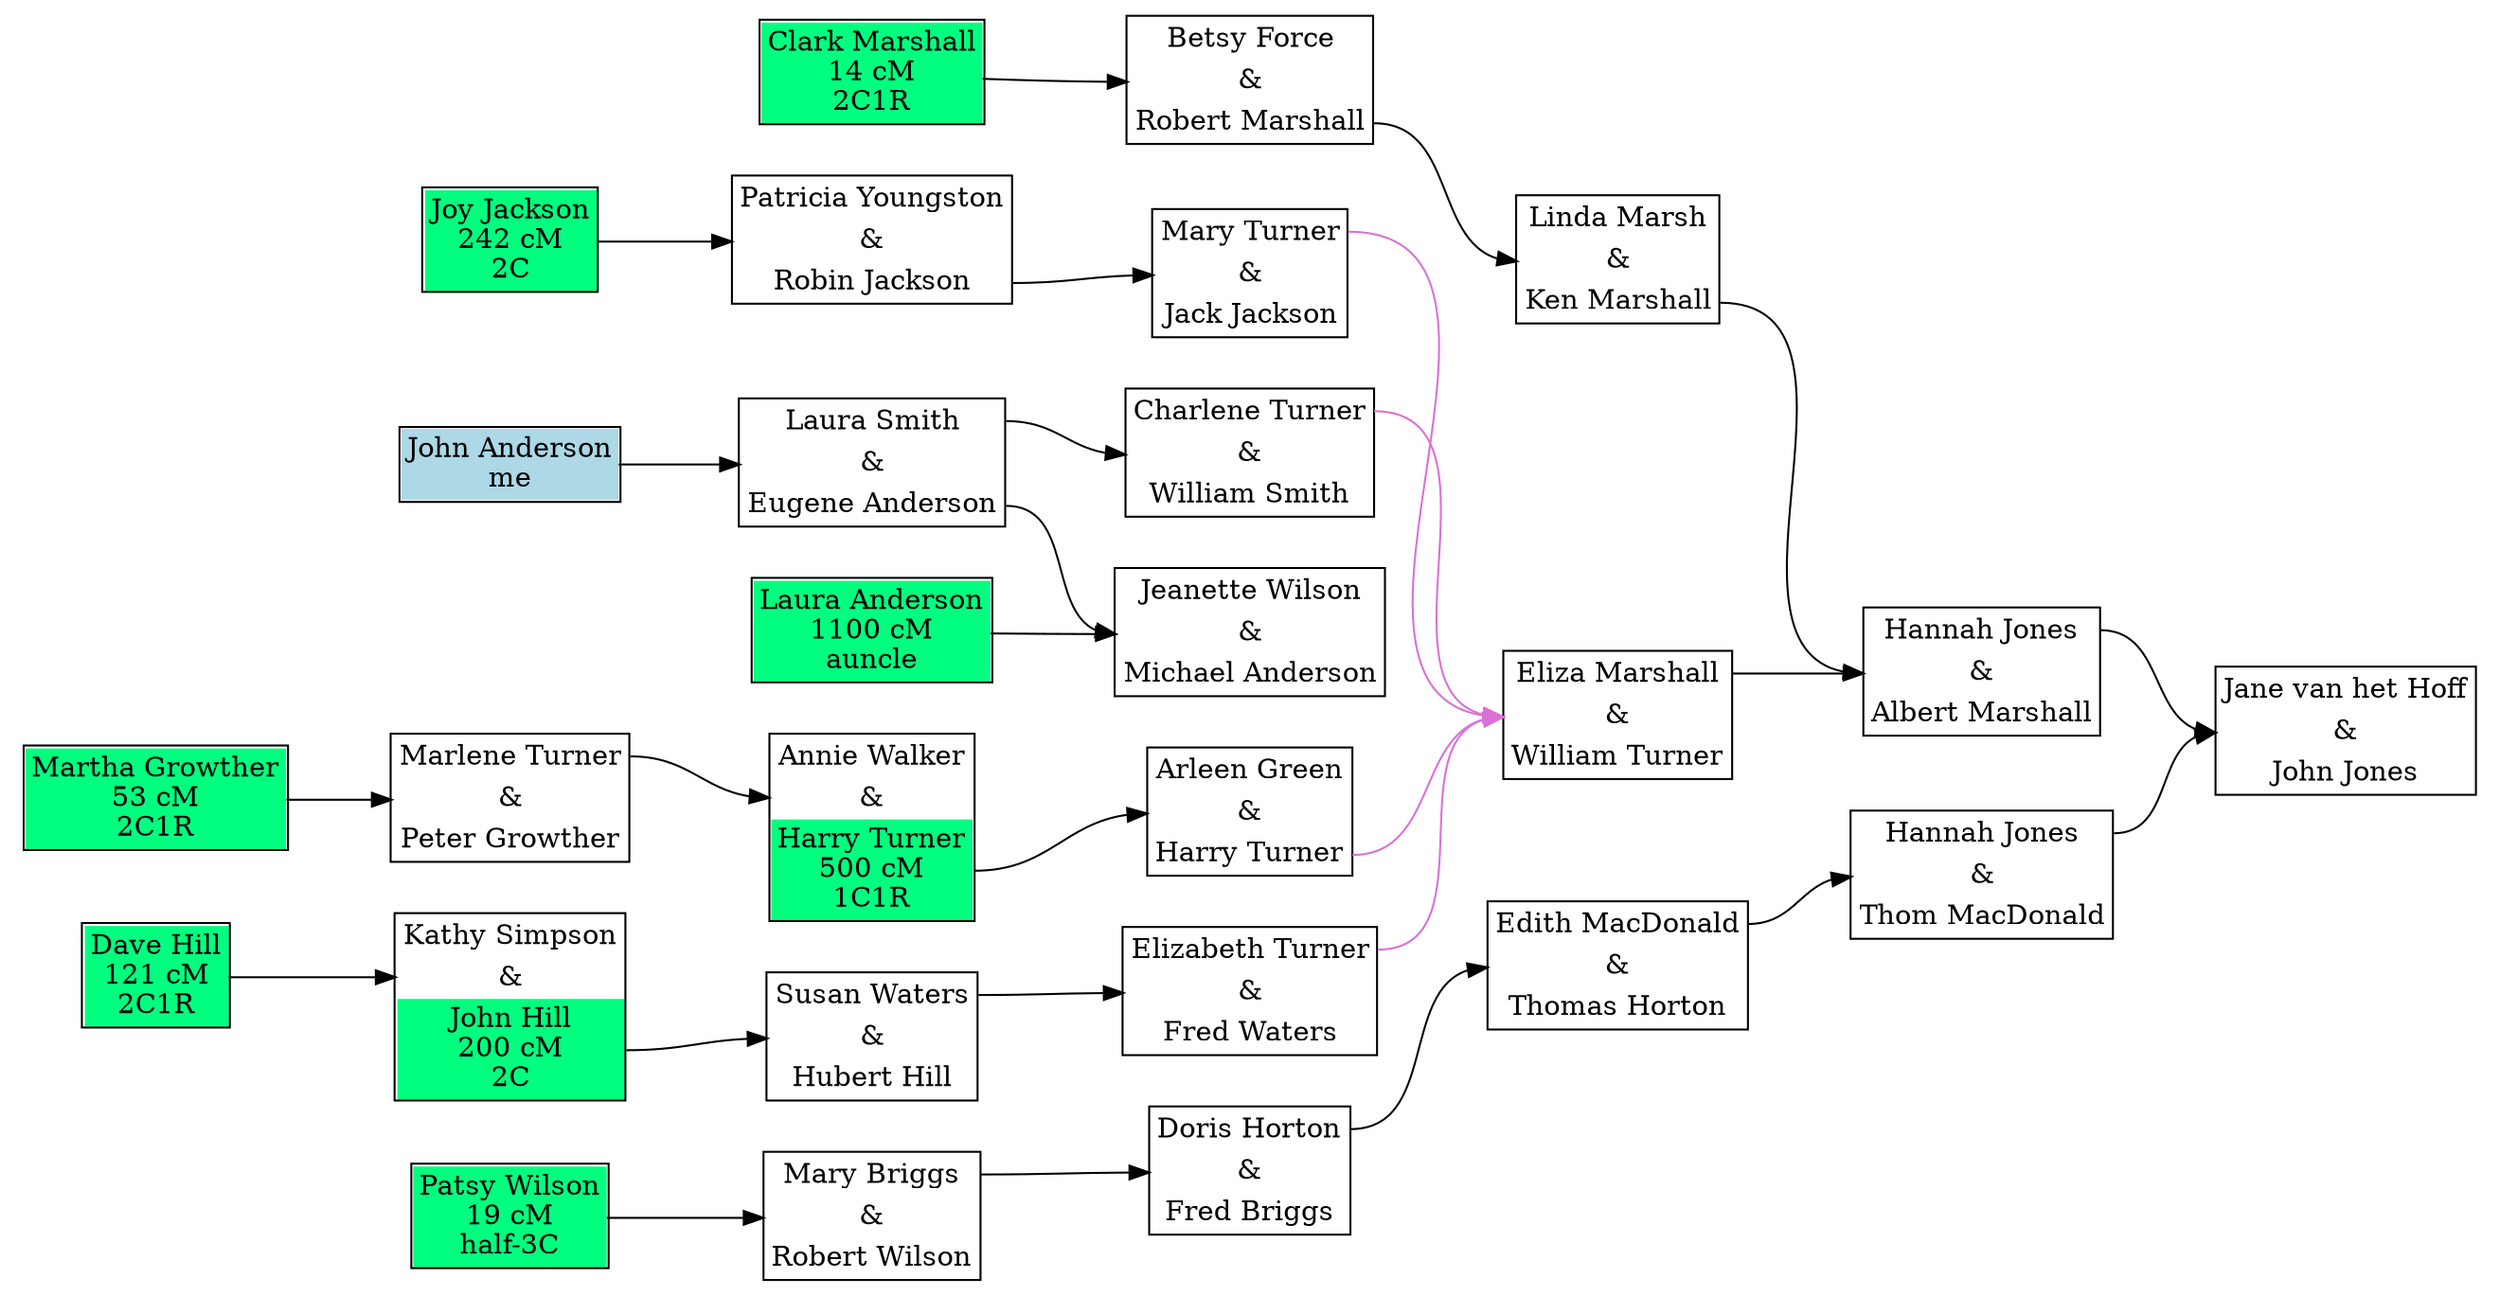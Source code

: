 digraph family {
node [shape=plaintext];
rankdir=LR;
f2 [label=<
<table cellpadding="3" border="1" cellspacing="0" cellborder="0">
<tr><td port="w">Hannah Jones</td></tr>
<tr><td port="u">&amp;</td></tr>
<tr><td port="h">Thom MacDonald</td></tr>
</table>>];
f6 [label=<
<table cellpadding="3" border="1" cellspacing="0" cellborder="0">
<tr><td port="w">Hannah Jones</td></tr>
<tr><td port="u">&amp;</td></tr>
<tr><td port="h">Albert Marshall</td></tr>
</table>>];
f5 [label=<
<table cellpadding="3" border="1" cellspacing="0" cellborder="0">
<tr><td port="w">Mary Briggs</td></tr>
<tr><td port="u">&amp;</td></tr>
<tr><td port="h">Robert Wilson</td></tr>
</table>>];
f4 [label=<
<table cellpadding="3" border="1" cellspacing="0" cellborder="0">
<tr><td port="w">Doris Horton</td></tr>
<tr><td port="u">&amp;</td></tr>
<tr><td port="h">Fred Briggs</td></tr>
</table>>];
f3 [label=<
<table cellpadding="3" border="1" cellspacing="0" cellborder="0">
<tr><td port="w">Edith MacDonald</td></tr>
<tr><td port="u">&amp;</td></tr>
<tr><td port="h">Thomas Horton</td></tr>
</table>>];
f17 [label=<
<table cellpadding="3" border="1" cellspacing="0" cellborder="0">
<tr><td port="w">Laura Smith</td></tr>
<tr><td port="u">&amp;</td></tr>
<tr><td port="h">Eugene Anderson</td></tr>
</table>>];
f16 [label=<
<table cellpadding="3" border="1" cellspacing="0" cellborder="0">
<tr><td port="w">Charlene Turner</td></tr>
<tr><td port="u">&amp;</td></tr>
<tr><td port="h">William Smith</td></tr>
</table>>];
f7 [label=<
<table cellpadding="3" border="1" cellspacing="0" cellborder="0">
<tr><td port="w">Eliza Marshall</td></tr>
<tr><td port="u">&amp;</td></tr>
<tr><td port="h">William Turner</td></tr>
</table>>];
f1 [label=<
<table cellpadding="3" border="1" cellspacing="0" cellborder="0">
<tr><td port="w">Jane van het Hoff</td></tr>
<tr><td port="u">&amp;</td></tr>
<tr><td port="h">John Jones</td></tr>
</table>>];
f9 [label=<
<table cellpadding="3" border="1" cellspacing="0" cellborder="0">
<tr><td port="w">Susan Waters</td></tr>
<tr><td port="u">&amp;</td></tr>
<tr><td port="h">Hubert Hill</td></tr>
</table>>];
f8 [label=<
<table cellpadding="3" border="1" cellspacing="0" cellborder="0">
<tr><td port="w">Elizabeth Turner</td></tr>
<tr><td port="u">&amp;</td></tr>
<tr><td port="h">Fred Waters</td></tr>
</table>>];
f10 [label=<
<table cellpadding="3" border="1" cellspacing="0" cellborder="0">
<tr><td port="w">Kathy Simpson</td></tr>
<tr><td port="u">&amp;</td></tr>
<tr><td port="h" bgcolor="springgreen">John Hill<br/>200 cM<br/>2C</td></tr>
</table>>];
f12 [label=<
<table cellpadding="3" border="1" cellspacing="0" cellborder="0">
<tr><td port="w">Patricia Youngston</td></tr>
<tr><td port="u">&amp;</td></tr>
<tr><td port="h">Robin Jackson</td></tr>
</table>>];
f11 [label=<
<table cellpadding="3" border="1" cellspacing="0" cellborder="0">
<tr><td port="w">Mary Turner</td></tr>
<tr><td port="u">&amp;</td></tr>
<tr><td port="h">Jack Jackson</td></tr>
</table>>];
f13 [label=<
<table cellpadding="3" border="1" cellspacing="0" cellborder="0">
<tr><td port="w">Arleen Green</td></tr>
<tr><td port="u">&amp;</td></tr>
<tr><td port="h">Harry Turner</td></tr>
</table>>];
f15 [label=<
<table cellpadding="3" border="1" cellspacing="0" cellborder="0">
<tr><td port="w">Marlene Turner</td></tr>
<tr><td port="u">&amp;</td></tr>
<tr><td port="h">Peter Growther</td></tr>
</table>>];
f14 [label=<
<table cellpadding="3" border="1" cellspacing="0" cellborder="0">
<tr><td port="w">Annie Walker</td></tr>
<tr><td port="u">&amp;</td></tr>
<tr><td port="h" bgcolor="springgreen">Harry Turner<br/>500 cM<br/>1C1R</td></tr>
</table>>];
f19 [label=<
<table cellpadding="3" border="1" cellspacing="0" cellborder="0">
<tr><td port="w">Betsy Force</td></tr>
<tr><td port="u">&amp;</td></tr>
<tr><td port="h">Robert Marshall</td></tr>
</table>>];
f18 [label=<
<table cellpadding="3" border="1" cellspacing="0" cellborder="0">
<tr><td port="w">Linda Marsh</td></tr>
<tr><td port="u">&amp;</td></tr>
<tr><td port="h">Ken Marshall</td></tr>
</table>>];
f20 [label=<
<table cellpadding="3" border="1" cellspacing="0" cellborder="0">
<tr><td port="w">Jeanette Wilson</td></tr>
<tr><td port="u">&amp;</td></tr>
<tr><td port="h">Michael Anderson</td></tr>
</table>>];
i46 [label=<
<table cellpadding="3" border="1" cellspacing="0" cellborder="0">
<tr><td port="i" bgcolor="springgreen">Laura Anderson<br/>1100 cM<br/>auncle</td></tr>
</table>>];
i34 [label=<
<table cellpadding="3" border="1" cellspacing="0" cellborder="0">
<tr><td port="i" bgcolor="springgreen">Martha Growther<br/>53 cM<br/>2C1R</td></tr>
</table>>];
i28 [label=<
<table cellpadding="3" border="1" cellspacing="0" cellborder="0">
<tr><td port="i" bgcolor="springgreen">Joy Jackson<br/>242 cM<br/>2C</td></tr>
</table>>];
i38 [label=<
<table cellpadding="3" border="1" cellspacing="0" cellborder="0">
<tr><td port="i" bgcolor="lightblue">John Anderson<br/>me</td></tr>
</table>>];
i11 [label=<
<table cellpadding="3" border="1" cellspacing="0" cellborder="0">
<tr><td port="i" bgcolor="springgreen">Patsy Wilson<br/>19 cM<br/>half-3C</td></tr>
</table>>];
i24 [label=<
<table cellpadding="3" border="1" cellspacing="0" cellborder="0">
<tr><td port="i" bgcolor="springgreen">Dave Hill<br/>121 cM<br/>2C1R</td></tr>
</table>>];
i43 [label=<
<table cellpadding="3" border="1" cellspacing="0" cellborder="0">
<tr><td port="i" bgcolor="springgreen">Clark Marshall<br/>14 cM<br/>2C1R</td></tr>
</table>>];
i24:i -> f10:u;
f15:w -> f14:u;
f6:w -> f1:u;
f13:h -> f7:u [color=orchid];
i28:i -> f12:u;
f2:w -> f1:u;
f3:w -> f2:u;
f7:w -> f6:u;
i43:i -> f19:u;
f17:h -> f20:u;
f11:w -> f7:u [color=orchid];
f10:h -> f9:u;
f12:h -> f11:u;
i46:i -> f20:u;
i34:i -> f15:u;
f4:w -> f3:u;
f8:w -> f7:u [color=orchid];
f9:w -> f8:u;
i38:i -> f17:u;
f14:h -> f13:u;
f16:w -> f7:u [color=orchid];
f17:w -> f16:u;
f18:h -> f6:u;
f5:w -> f4:u;
f19:h -> f18:u;
i11:i -> f5:u;
}
